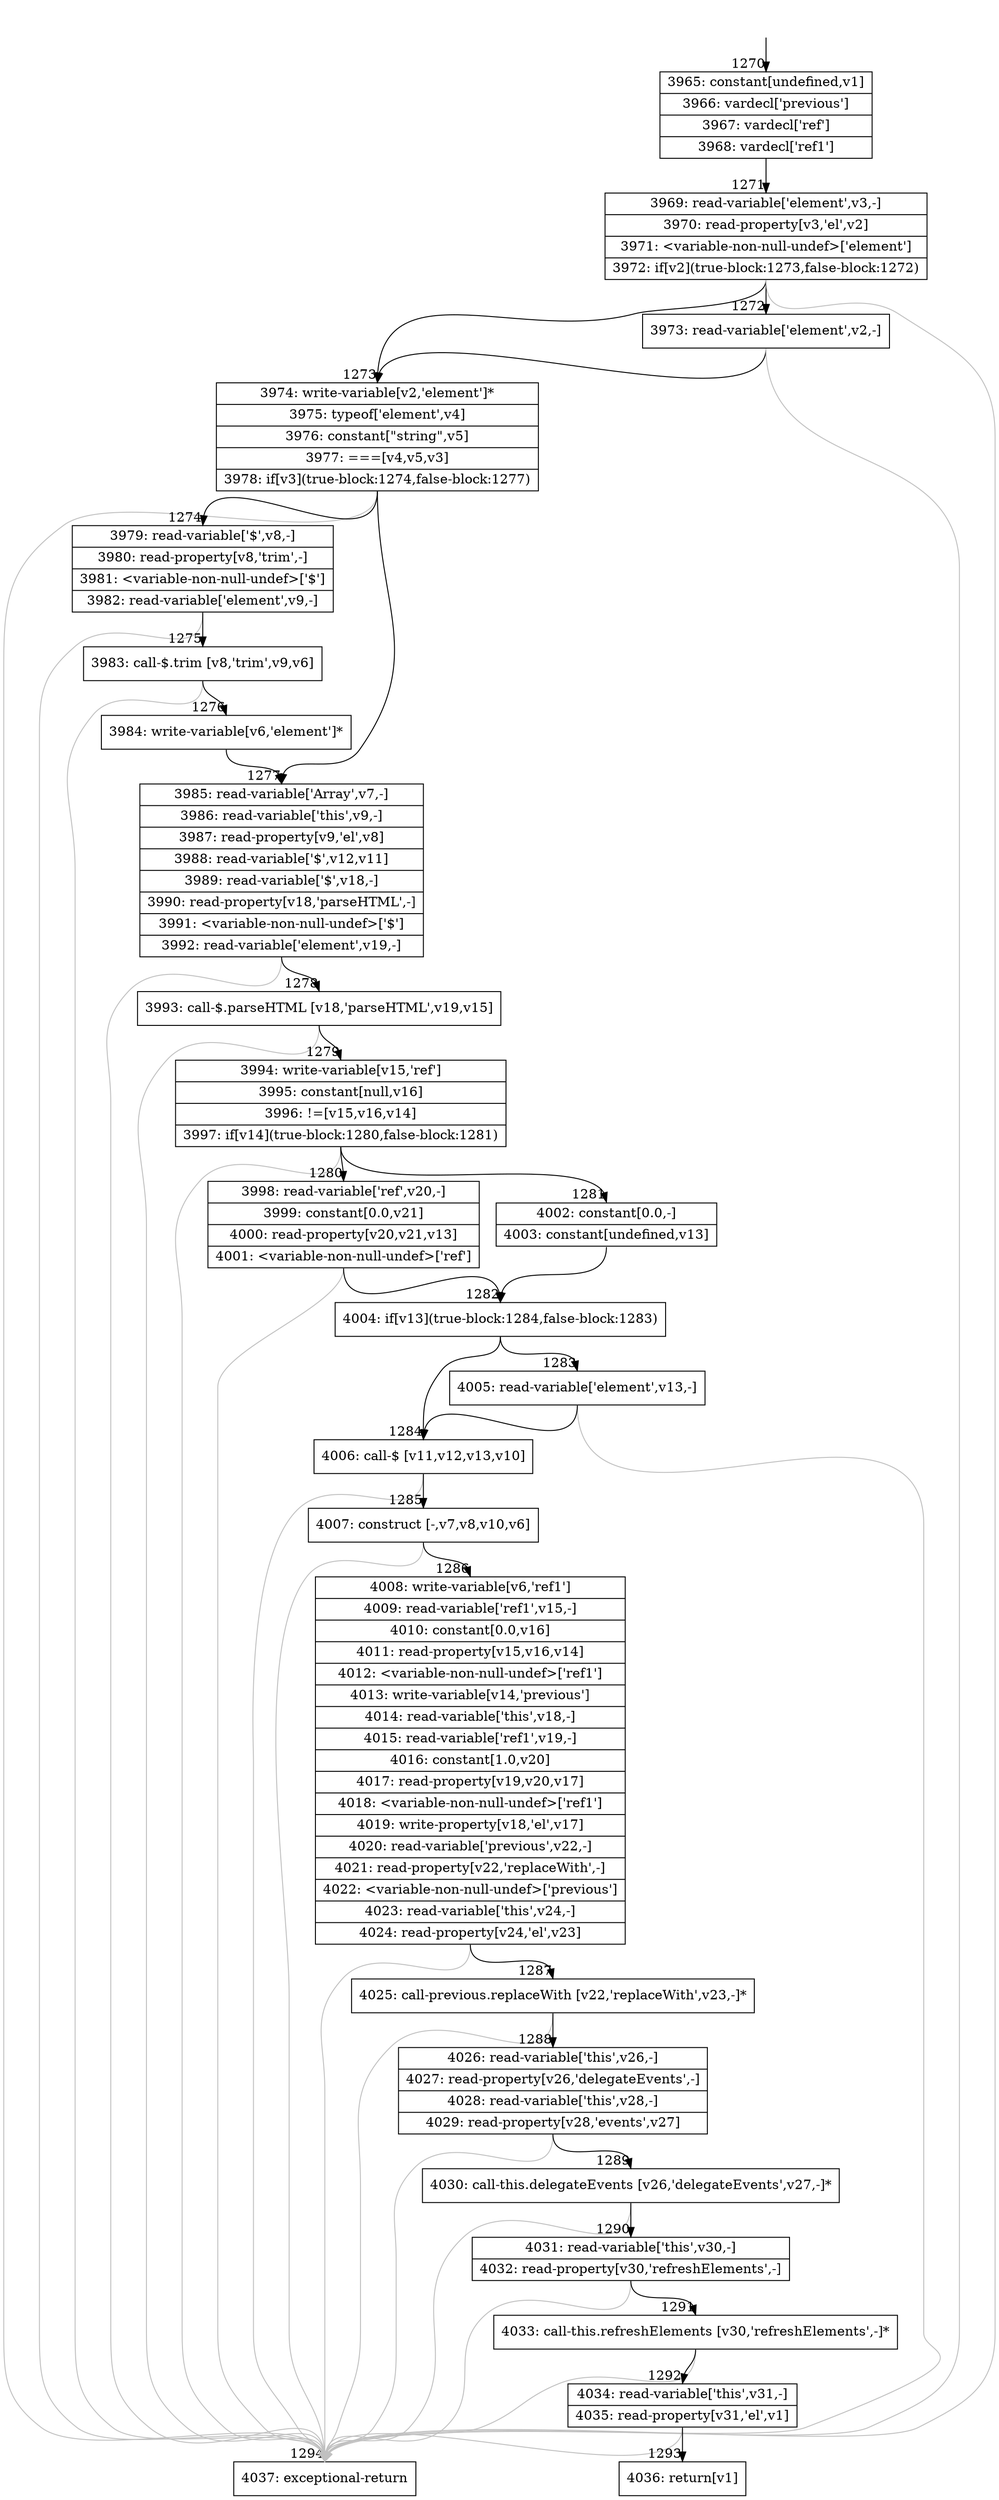 digraph {
rankdir="TD"
BB_entry108[shape=none,label=""];
BB_entry108 -> BB1270 [tailport=s, headport=n, headlabel="    1270"]
BB1270 [shape=record label="{3965: constant[undefined,v1]|3966: vardecl['previous']|3967: vardecl['ref']|3968: vardecl['ref1']}" ] 
BB1270 -> BB1271 [tailport=s, headport=n, headlabel="      1271"]
BB1271 [shape=record label="{3969: read-variable['element',v3,-]|3970: read-property[v3,'el',v2]|3971: \<variable-non-null-undef\>['element']|3972: if[v2](true-block:1273,false-block:1272)}" ] 
BB1271 -> BB1273 [tailport=s, headport=n, headlabel="      1273"]
BB1271 -> BB1272 [tailport=s, headport=n, headlabel="      1272"]
BB1271 -> BB1294 [tailport=s, headport=n, color=gray, headlabel="      1294"]
BB1272 [shape=record label="{3973: read-variable['element',v2,-]}" ] 
BB1272 -> BB1273 [tailport=s, headport=n]
BB1272 -> BB1294 [tailport=s, headport=n, color=gray]
BB1273 [shape=record label="{3974: write-variable[v2,'element']*|3975: typeof['element',v4]|3976: constant[\"string\",v5]|3977: ===[v4,v5,v3]|3978: if[v3](true-block:1274,false-block:1277)}" ] 
BB1273 -> BB1274 [tailport=s, headport=n, headlabel="      1274"]
BB1273 -> BB1277 [tailport=s, headport=n, headlabel="      1277"]
BB1273 -> BB1294 [tailport=s, headport=n, color=gray]
BB1274 [shape=record label="{3979: read-variable['$',v8,-]|3980: read-property[v8,'trim',-]|3981: \<variable-non-null-undef\>['$']|3982: read-variable['element',v9,-]}" ] 
BB1274 -> BB1275 [tailport=s, headport=n, headlabel="      1275"]
BB1274 -> BB1294 [tailport=s, headport=n, color=gray]
BB1275 [shape=record label="{3983: call-$.trim [v8,'trim',v9,v6]}" ] 
BB1275 -> BB1276 [tailport=s, headport=n, headlabel="      1276"]
BB1275 -> BB1294 [tailport=s, headport=n, color=gray]
BB1276 [shape=record label="{3984: write-variable[v6,'element']*}" ] 
BB1276 -> BB1277 [tailport=s, headport=n]
BB1277 [shape=record label="{3985: read-variable['Array',v7,-]|3986: read-variable['this',v9,-]|3987: read-property[v9,'el',v8]|3988: read-variable['$',v12,v11]|3989: read-variable['$',v18,-]|3990: read-property[v18,'parseHTML',-]|3991: \<variable-non-null-undef\>['$']|3992: read-variable['element',v19,-]}" ] 
BB1277 -> BB1278 [tailport=s, headport=n, headlabel="      1278"]
BB1277 -> BB1294 [tailport=s, headport=n, color=gray]
BB1278 [shape=record label="{3993: call-$.parseHTML [v18,'parseHTML',v19,v15]}" ] 
BB1278 -> BB1279 [tailport=s, headport=n, headlabel="      1279"]
BB1278 -> BB1294 [tailport=s, headport=n, color=gray]
BB1279 [shape=record label="{3994: write-variable[v15,'ref']|3995: constant[null,v16]|3996: !=[v15,v16,v14]|3997: if[v14](true-block:1280,false-block:1281)}" ] 
BB1279 -> BB1280 [tailport=s, headport=n, headlabel="      1280"]
BB1279 -> BB1281 [tailport=s, headport=n, headlabel="      1281"]
BB1279 -> BB1294 [tailport=s, headport=n, color=gray]
BB1280 [shape=record label="{3998: read-variable['ref',v20,-]|3999: constant[0.0,v21]|4000: read-property[v20,v21,v13]|4001: \<variable-non-null-undef\>['ref']}" ] 
BB1280 -> BB1282 [tailport=s, headport=n, headlabel="      1282"]
BB1280 -> BB1294 [tailport=s, headport=n, color=gray]
BB1281 [shape=record label="{4002: constant[0.0,-]|4003: constant[undefined,v13]}" ] 
BB1281 -> BB1282 [tailport=s, headport=n]
BB1282 [shape=record label="{4004: if[v13](true-block:1284,false-block:1283)}" ] 
BB1282 -> BB1284 [tailport=s, headport=n, headlabel="      1284"]
BB1282 -> BB1283 [tailport=s, headport=n, headlabel="      1283"]
BB1283 [shape=record label="{4005: read-variable['element',v13,-]}" ] 
BB1283 -> BB1284 [tailport=s, headport=n]
BB1283 -> BB1294 [tailport=s, headport=n, color=gray]
BB1284 [shape=record label="{4006: call-$ [v11,v12,v13,v10]}" ] 
BB1284 -> BB1285 [tailport=s, headport=n, headlabel="      1285"]
BB1284 -> BB1294 [tailport=s, headport=n, color=gray]
BB1285 [shape=record label="{4007: construct [-,v7,v8,v10,v6]}" ] 
BB1285 -> BB1286 [tailport=s, headport=n, headlabel="      1286"]
BB1285 -> BB1294 [tailport=s, headport=n, color=gray]
BB1286 [shape=record label="{4008: write-variable[v6,'ref1']|4009: read-variable['ref1',v15,-]|4010: constant[0.0,v16]|4011: read-property[v15,v16,v14]|4012: \<variable-non-null-undef\>['ref1']|4013: write-variable[v14,'previous']|4014: read-variable['this',v18,-]|4015: read-variable['ref1',v19,-]|4016: constant[1.0,v20]|4017: read-property[v19,v20,v17]|4018: \<variable-non-null-undef\>['ref1']|4019: write-property[v18,'el',v17]|4020: read-variable['previous',v22,-]|4021: read-property[v22,'replaceWith',-]|4022: \<variable-non-null-undef\>['previous']|4023: read-variable['this',v24,-]|4024: read-property[v24,'el',v23]}" ] 
BB1286 -> BB1287 [tailport=s, headport=n, headlabel="      1287"]
BB1286 -> BB1294 [tailport=s, headport=n, color=gray]
BB1287 [shape=record label="{4025: call-previous.replaceWith [v22,'replaceWith',v23,-]*}" ] 
BB1287 -> BB1288 [tailport=s, headport=n, headlabel="      1288"]
BB1287 -> BB1294 [tailport=s, headport=n, color=gray]
BB1288 [shape=record label="{4026: read-variable['this',v26,-]|4027: read-property[v26,'delegateEvents',-]|4028: read-variable['this',v28,-]|4029: read-property[v28,'events',v27]}" ] 
BB1288 -> BB1289 [tailport=s, headport=n, headlabel="      1289"]
BB1288 -> BB1294 [tailport=s, headport=n, color=gray]
BB1289 [shape=record label="{4030: call-this.delegateEvents [v26,'delegateEvents',v27,-]*}" ] 
BB1289 -> BB1290 [tailport=s, headport=n, headlabel="      1290"]
BB1289 -> BB1294 [tailport=s, headport=n, color=gray]
BB1290 [shape=record label="{4031: read-variable['this',v30,-]|4032: read-property[v30,'refreshElements',-]}" ] 
BB1290 -> BB1291 [tailport=s, headport=n, headlabel="      1291"]
BB1290 -> BB1294 [tailport=s, headport=n, color=gray]
BB1291 [shape=record label="{4033: call-this.refreshElements [v30,'refreshElements',-]*}" ] 
BB1291 -> BB1292 [tailport=s, headport=n, headlabel="      1292"]
BB1291 -> BB1294 [tailport=s, headport=n, color=gray]
BB1292 [shape=record label="{4034: read-variable['this',v31,-]|4035: read-property[v31,'el',v1]}" ] 
BB1292 -> BB1293 [tailport=s, headport=n, headlabel="      1293"]
BB1292 -> BB1294 [tailport=s, headport=n, color=gray]
BB1293 [shape=record label="{4036: return[v1]}" ] 
BB1294 [shape=record label="{4037: exceptional-return}" ] 
//#$~ 1053
}
